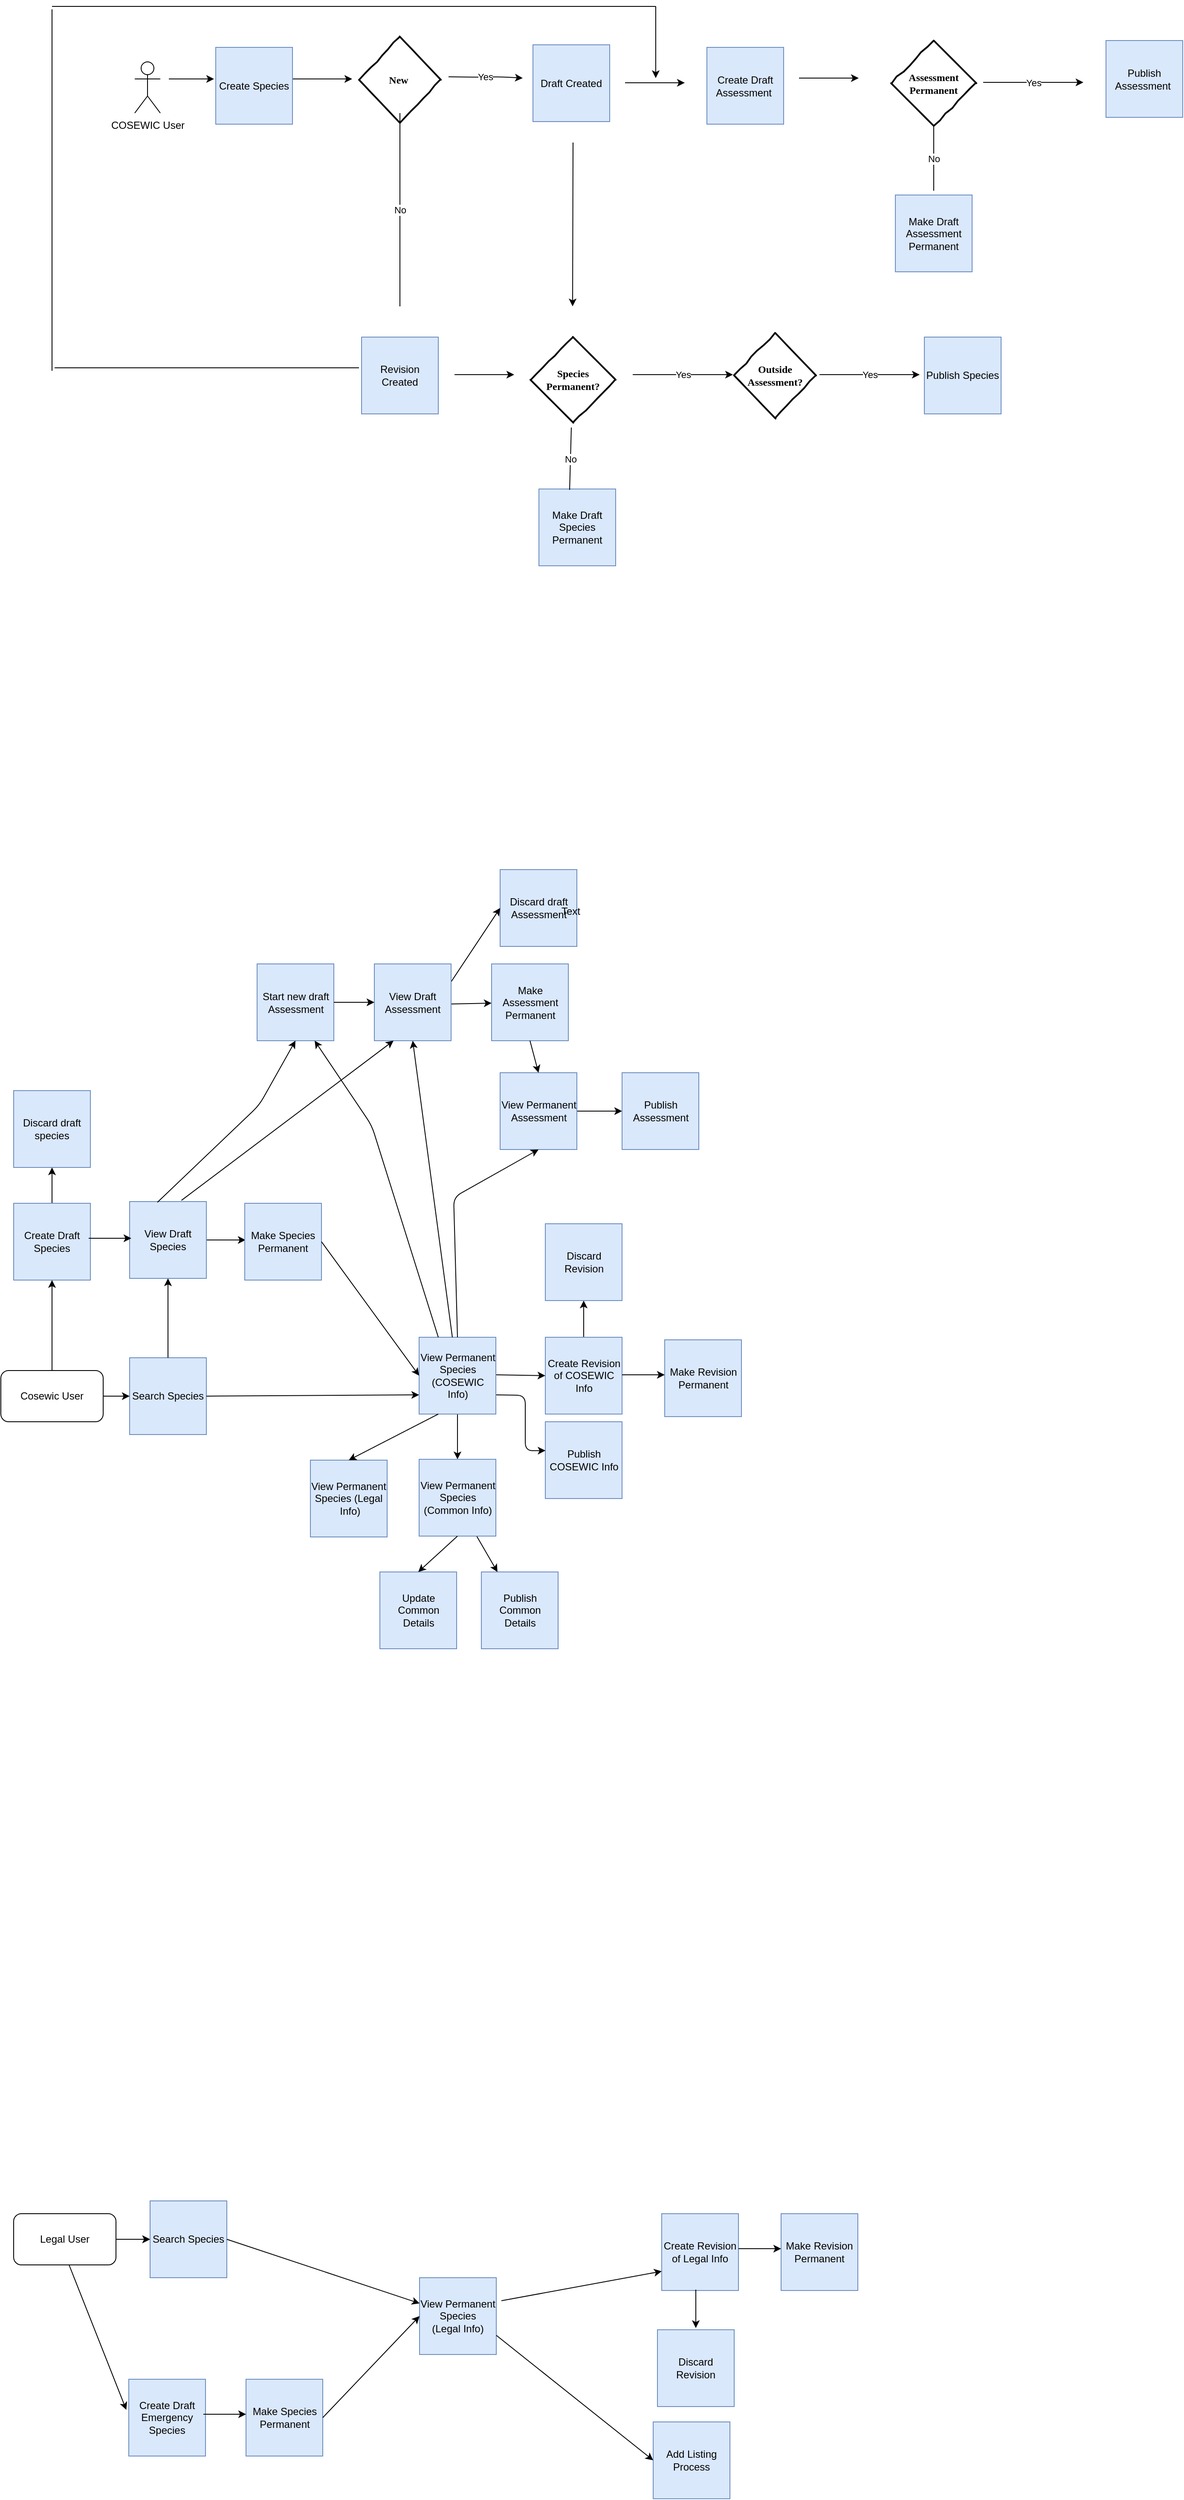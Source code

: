 <mxfile version="12.3.0" type="github" pages="1">
  <diagram name="Page-1" id="c7558073-3199-34d8-9f00-42111426c3f3">
    <mxGraphModel dx="2782" dy="1932" grid="1" gridSize="12" guides="1" tooltips="1" connect="1" arrows="1" fold="1" page="1" pageScale="1" pageWidth="1600" pageHeight="1200" background="none" math="0" shadow="0">
      <root>
        <mxCell id="0"/>
        <mxCell id="1" parent="0"/>
        <mxCell id="LoriKuV7NN4adESNOFiQ-48" value="Yes" style="edgeStyle=orthogonalEdgeStyle;rounded=0;orthogonalLoop=1;jettySize=auto;html=1;exitX=1;exitY=0.5;exitDx=0;exitDy=0;entryX=0;entryY=0.5;entryDx=0;entryDy=0;" parent="1" source="LoriKuV7NN4adESNOFiQ-2" edge="1">
          <mxGeometry relative="1" as="geometry"/>
        </mxCell>
        <mxCell id="LoriKuV7NN4adESNOFiQ-2" value="New&amp;nbsp;" style="rhombus;html=1;align=center;whiteSpace=wrap;comic=1;strokeWidth=2;fontFamily=Comic Sans MS;fontStyle=1;" parent="1" vertex="1">
          <mxGeometry x="-939" y="-844" width="96" height="101" as="geometry"/>
        </mxCell>
        <mxCell id="LoriKuV7NN4adESNOFiQ-3" value="Assessment&lt;br&gt;Permanent" style="rhombus;html=1;align=center;whiteSpace=wrap;comic=1;strokeWidth=2;fontFamily=Comic Sans MS;fontStyle=1;" parent="1" vertex="1">
          <mxGeometry x="-315" y="-839.5" width="100" height="100" as="geometry"/>
        </mxCell>
        <mxCell id="LoriKuV7NN4adESNOFiQ-4" value="Make Draft Species Permanent" style="whiteSpace=wrap;html=1;aspect=fixed;fillColor=#dae8fc;strokeColor=#6c8ebf;" parent="1" vertex="1">
          <mxGeometry x="-728" y="-314" width="90" height="90" as="geometry"/>
        </mxCell>
        <mxCell id="LoriKuV7NN4adESNOFiQ-18" value="COSEWIC User" style="shape=umlActor;verticalLabelPosition=bottom;labelBackgroundColor=#ffffff;verticalAlign=top;html=1;" parent="1" vertex="1">
          <mxGeometry x="-1202" y="-814.5" width="30" height="60" as="geometry"/>
        </mxCell>
        <mxCell id="LoriKuV7NN4adESNOFiQ-42" value="" style="endArrow=classic;html=1;" parent="1" edge="1">
          <mxGeometry width="50" height="50" relative="1" as="geometry">
            <mxPoint x="-1017" y="-794.5" as="sourcePoint"/>
            <mxPoint x="-947" y="-794.5" as="targetPoint"/>
            <Array as="points">
              <mxPoint x="-957" y="-794.5"/>
            </Array>
          </mxGeometry>
        </mxCell>
        <mxCell id="LoriKuV7NN4adESNOFiQ-49" value="Yes" style="edgeStyle=orthogonalEdgeStyle;rounded=0;orthogonalLoop=1;jettySize=auto;html=1;" parent="1" edge="1">
          <mxGeometry relative="1" as="geometry">
            <mxPoint x="-89.5" y="-790.5" as="targetPoint"/>
            <mxPoint x="-207" y="-790.5" as="sourcePoint"/>
          </mxGeometry>
        </mxCell>
        <mxCell id="IbaWkmfCWRzdu7K5UOEw-1" value="Create Species" style="whiteSpace=wrap;html=1;aspect=fixed;fillColor=#dae8fc;strokeColor=#6c8ebf;" vertex="1" parent="1">
          <mxGeometry x="-1107" y="-831.5" width="90" height="90" as="geometry"/>
        </mxCell>
        <mxCell id="IbaWkmfCWRzdu7K5UOEw-2" value="Publish Assessment&amp;nbsp;" style="whiteSpace=wrap;html=1;aspect=fixed;fillColor=#dae8fc;strokeColor=#6c8ebf;" vertex="1" parent="1">
          <mxGeometry x="-63" y="-839.5" width="90" height="90" as="geometry"/>
        </mxCell>
        <mxCell id="IbaWkmfCWRzdu7K5UOEw-3" value="" style="endArrow=classic;html=1;" edge="1" parent="1">
          <mxGeometry width="50" height="50" relative="1" as="geometry">
            <mxPoint x="-1162" y="-794.5" as="sourcePoint"/>
            <mxPoint x="-1109" y="-794.5" as="targetPoint"/>
            <Array as="points">
              <mxPoint x="-1119" y="-794.5"/>
            </Array>
          </mxGeometry>
        </mxCell>
        <mxCell id="IbaWkmfCWRzdu7K5UOEw-5" value="Draft Created" style="whiteSpace=wrap;html=1;aspect=fixed;fillColor=#dae8fc;strokeColor=#6c8ebf;" vertex="1" parent="1">
          <mxGeometry x="-735" y="-834.5" width="90" height="90" as="geometry"/>
        </mxCell>
        <mxCell id="IbaWkmfCWRzdu7K5UOEw-6" value="Revision Created" style="whiteSpace=wrap;html=1;aspect=fixed;fillColor=#dae8fc;strokeColor=#6c8ebf;" vertex="1" parent="1">
          <mxGeometry x="-936" y="-492" width="90" height="90" as="geometry"/>
        </mxCell>
        <mxCell id="IbaWkmfCWRzdu7K5UOEw-11" value="Yes" style="endArrow=classic;html=1;" edge="1" parent="1">
          <mxGeometry width="50" height="50" relative="1" as="geometry">
            <mxPoint x="-834" y="-797" as="sourcePoint"/>
            <mxPoint x="-747" y="-795.5" as="targetPoint"/>
            <Array as="points">
              <mxPoint x="-795" y="-796.5"/>
              <mxPoint x="-774" y="-797"/>
            </Array>
          </mxGeometry>
        </mxCell>
        <mxCell id="IbaWkmfCWRzdu7K5UOEw-12" value="Create Draft Assessment&amp;nbsp;" style="whiteSpace=wrap;html=1;aspect=fixed;fillColor=#dae8fc;strokeColor=#6c8ebf;" vertex="1" parent="1">
          <mxGeometry x="-531" y="-831.5" width="90" height="90" as="geometry"/>
        </mxCell>
        <mxCell id="IbaWkmfCWRzdu7K5UOEw-13" value="" style="endArrow=classic;html=1;" edge="1" parent="1">
          <mxGeometry width="50" height="50" relative="1" as="geometry">
            <mxPoint x="-627" y="-790" as="sourcePoint"/>
            <mxPoint x="-557" y="-790" as="targetPoint"/>
            <Array as="points">
              <mxPoint x="-567" y="-790"/>
            </Array>
          </mxGeometry>
        </mxCell>
        <mxCell id="IbaWkmfCWRzdu7K5UOEw-14" value="Species Permanent?" style="rhombus;html=1;align=center;whiteSpace=wrap;comic=1;strokeWidth=2;fontFamily=Comic Sans MS;fontStyle=1;" vertex="1" parent="1">
          <mxGeometry x="-738" y="-492" width="100" height="100" as="geometry"/>
        </mxCell>
        <mxCell id="IbaWkmfCWRzdu7K5UOEw-15" value="Publish Species" style="whiteSpace=wrap;html=1;aspect=fixed;fillColor=#dae8fc;strokeColor=#6c8ebf;" vertex="1" parent="1">
          <mxGeometry x="-276" y="-492" width="90" height="90" as="geometry"/>
        </mxCell>
        <mxCell id="IbaWkmfCWRzdu7K5UOEw-16" value="" style="endArrow=classic;html=1;" edge="1" parent="1">
          <mxGeometry width="50" height="50" relative="1" as="geometry">
            <mxPoint x="-423" y="-795.5" as="sourcePoint"/>
            <mxPoint x="-353" y="-795.5" as="targetPoint"/>
            <Array as="points">
              <mxPoint x="-363" y="-795.5"/>
            </Array>
          </mxGeometry>
        </mxCell>
        <mxCell id="IbaWkmfCWRzdu7K5UOEw-17" value="" style="endArrow=classic;html=1;" edge="1" parent="1">
          <mxGeometry width="50" height="50" relative="1" as="geometry">
            <mxPoint x="-827" y="-448" as="sourcePoint"/>
            <mxPoint x="-757" y="-448" as="targetPoint"/>
            <Array as="points">
              <mxPoint x="-767" y="-448"/>
            </Array>
          </mxGeometry>
        </mxCell>
        <mxCell id="IbaWkmfCWRzdu7K5UOEw-18" value="Yes" style="edgeStyle=orthogonalEdgeStyle;rounded=0;orthogonalLoop=1;jettySize=auto;html=1;" edge="1" parent="1">
          <mxGeometry relative="1" as="geometry">
            <mxPoint x="-500.5" y="-448" as="targetPoint"/>
            <mxPoint x="-618" y="-448" as="sourcePoint"/>
          </mxGeometry>
        </mxCell>
        <mxCell id="IbaWkmfCWRzdu7K5UOEw-21" value="No" style="endArrow=none;html=1;exitX=0.4;exitY=0.011;exitDx=0;exitDy=0;exitPerimeter=0;" edge="1" parent="1" source="LoriKuV7NN4adESNOFiQ-4">
          <mxGeometry width="50" height="50" relative="1" as="geometry">
            <mxPoint x="-718" y="-326" as="sourcePoint"/>
            <mxPoint x="-690" y="-386" as="targetPoint"/>
          </mxGeometry>
        </mxCell>
        <mxCell id="IbaWkmfCWRzdu7K5UOEw-22" value="Make Draft Assessment&lt;br&gt;Permanent" style="whiteSpace=wrap;html=1;aspect=fixed;fillColor=#dae8fc;strokeColor=#6c8ebf;" vertex="1" parent="1">
          <mxGeometry x="-310" y="-658.5" width="90" height="90" as="geometry"/>
        </mxCell>
        <mxCell id="IbaWkmfCWRzdu7K5UOEw-24" value="No" style="endArrow=none;html=1;" edge="1" parent="1">
          <mxGeometry width="50" height="50" relative="1" as="geometry">
            <mxPoint x="-265" y="-663.5" as="sourcePoint"/>
            <mxPoint x="-265" y="-739.5" as="targetPoint"/>
          </mxGeometry>
        </mxCell>
        <mxCell id="IbaWkmfCWRzdu7K5UOEw-25" value="No" style="endArrow=none;html=1;" edge="1" parent="1">
          <mxGeometry width="50" height="50" relative="1" as="geometry">
            <mxPoint x="-891" y="-528" as="sourcePoint"/>
            <mxPoint x="-891" y="-754.5" as="targetPoint"/>
          </mxGeometry>
        </mxCell>
        <mxCell id="IbaWkmfCWRzdu7K5UOEw-29" value="" style="endArrow=classic;html=1;" edge="1" parent="1">
          <mxGeometry width="50" height="50" relative="1" as="geometry">
            <mxPoint x="-688" y="-720" as="sourcePoint"/>
            <mxPoint x="-688.5" y="-528" as="targetPoint"/>
            <Array as="points">
              <mxPoint x="-688.5" y="-528"/>
            </Array>
          </mxGeometry>
        </mxCell>
        <mxCell id="IbaWkmfCWRzdu7K5UOEw-32" value="" style="endArrow=none;html=1;" edge="1" parent="1">
          <mxGeometry width="50" height="50" relative="1" as="geometry">
            <mxPoint x="-1296" y="-456" as="sourcePoint"/>
            <mxPoint x="-939" y="-456" as="targetPoint"/>
          </mxGeometry>
        </mxCell>
        <mxCell id="IbaWkmfCWRzdu7K5UOEw-37" value="" style="endArrow=none;html=1;" edge="1" parent="1">
          <mxGeometry width="50" height="50" relative="1" as="geometry">
            <mxPoint x="-1299" y="-452.5" as="sourcePoint"/>
            <mxPoint x="-1299" y="-876" as="targetPoint"/>
          </mxGeometry>
        </mxCell>
        <mxCell id="IbaWkmfCWRzdu7K5UOEw-38" value="" style="endArrow=none;html=1;" edge="1" parent="1">
          <mxGeometry width="50" height="50" relative="1" as="geometry">
            <mxPoint x="-1299" y="-879.5" as="sourcePoint"/>
            <mxPoint x="-591" y="-879.5" as="targetPoint"/>
          </mxGeometry>
        </mxCell>
        <mxCell id="IbaWkmfCWRzdu7K5UOEw-43" value="" style="endArrow=classic;html=1;" edge="1" parent="1">
          <mxGeometry width="50" height="50" relative="1" as="geometry">
            <mxPoint x="-591" y="-879.5" as="sourcePoint"/>
            <mxPoint x="-591" y="-795.5" as="targetPoint"/>
          </mxGeometry>
        </mxCell>
        <mxCell id="yf6uHIMGcB-Ny2Ff71X7-1" value="" style="edgeStyle=orthogonalEdgeStyle;rounded=0;orthogonalLoop=1;jettySize=auto;html=1;" edge="1" parent="1" source="yf6uHIMGcB-Ny2Ff71X7-2" target="yf6uHIMGcB-Ny2Ff71X7-7">
          <mxGeometry relative="1" as="geometry"/>
        </mxCell>
        <mxCell id="yf6uHIMGcB-Ny2Ff71X7-2" value="Create Draft Species" style="whiteSpace=wrap;html=1;aspect=fixed;fillColor=#dae8fc;strokeColor=#6c8ebf;" vertex="1" parent="1">
          <mxGeometry x="-1344" y="523" width="90" height="90" as="geometry"/>
        </mxCell>
        <mxCell id="IbaWkmfCWRzdu7K5UOEw-44" value="Outside Assessment?" style="rhombus;html=1;align=center;whiteSpace=wrap;comic=1;strokeWidth=2;fontFamily=Comic Sans MS;fontStyle=1;" vertex="1" parent="1">
          <mxGeometry x="-499" y="-497" width="96" height="100" as="geometry"/>
        </mxCell>
        <mxCell id="yf6uHIMGcB-Ny2Ff71X7-3" value="Start new draft Assessment" style="whiteSpace=wrap;html=1;aspect=fixed;fillColor=#dae8fc;strokeColor=#6c8ebf;" vertex="1" parent="1">
          <mxGeometry x="-1058.5" y="242.5" width="90" height="90" as="geometry"/>
        </mxCell>
        <mxCell id="yf6uHIMGcB-Ny2Ff71X7-4" value="" style="endArrow=classic;html=1;exitX=1;exitY=0.5;exitDx=0;exitDy=0;" edge="1" parent="1">
          <mxGeometry width="50" height="50" relative="1" as="geometry">
            <mxPoint x="-1122" y="566" as="sourcePoint"/>
            <mxPoint x="-1072" y="566" as="targetPoint"/>
          </mxGeometry>
        </mxCell>
        <mxCell id="yf6uHIMGcB-Ny2Ff71X7-5" value="Make Assessment Permanent" style="whiteSpace=wrap;html=1;aspect=fixed;fillColor=#dae8fc;strokeColor=#6c8ebf;" vertex="1" parent="1">
          <mxGeometry x="-783.5" y="242.5" width="90" height="90" as="geometry"/>
        </mxCell>
        <mxCell id="yf6uHIMGcB-Ny2Ff71X7-6" value="Make Species Permanent" style="whiteSpace=wrap;html=1;aspect=fixed;fillColor=#dae8fc;strokeColor=#6c8ebf;" vertex="1" parent="1">
          <mxGeometry x="-1073" y="523" width="90" height="90" as="geometry"/>
        </mxCell>
        <mxCell id="yf6uHIMGcB-Ny2Ff71X7-7" value="Discard draft species" style="whiteSpace=wrap;html=1;aspect=fixed;fillColor=#dae8fc;strokeColor=#6c8ebf;" vertex="1" parent="1">
          <mxGeometry x="-1344" y="391" width="90" height="90" as="geometry"/>
        </mxCell>
        <mxCell id="yf6uHIMGcB-Ny2Ff71X7-8" value="Discard draft Assessment" style="whiteSpace=wrap;html=1;aspect=fixed;fillColor=#dae8fc;strokeColor=#6c8ebf;" vertex="1" parent="1">
          <mxGeometry x="-773.5" y="132" width="90" height="90" as="geometry"/>
        </mxCell>
        <mxCell id="yf6uHIMGcB-Ny2Ff71X7-9" value="" style="endArrow=classic;html=1;exitX=0.978;exitY=0.522;exitDx=0;exitDy=0;exitPerimeter=0;" edge="1" parent="1" source="yf6uHIMGcB-Ny2Ff71X7-33" target="yf6uHIMGcB-Ny2Ff71X7-5">
          <mxGeometry width="50" height="50" relative="1" as="geometry">
            <mxPoint x="-821" y="289.5" as="sourcePoint"/>
            <mxPoint x="-918" y="284.5" as="targetPoint"/>
          </mxGeometry>
        </mxCell>
        <mxCell id="yf6uHIMGcB-Ny2Ff71X7-10" value="" style="edgeStyle=orthogonalEdgeStyle;rounded=0;orthogonalLoop=1;jettySize=auto;html=1;" edge="1" parent="1" source="yf6uHIMGcB-Ny2Ff71X7-11" target="yf6uHIMGcB-Ny2Ff71X7-13">
          <mxGeometry relative="1" as="geometry"/>
        </mxCell>
        <mxCell id="yf6uHIMGcB-Ny2Ff71X7-11" value="Create Revision of COSEWIC Info" style="whiteSpace=wrap;html=1;aspect=fixed;fillColor=#dae8fc;strokeColor=#6c8ebf;" vertex="1" parent="1">
          <mxGeometry x="-720.5" y="680" width="90" height="90" as="geometry"/>
        </mxCell>
        <mxCell id="yf6uHIMGcB-Ny2Ff71X7-12" value="" style="endArrow=classic;html=1;exitX=1;exitY=0.5;exitDx=0;exitDy=0;entryX=0;entryY=0.5;entryDx=0;entryDy=0;" edge="1" parent="1" target="yf6uHIMGcB-Ny2Ff71X7-11">
          <mxGeometry width="50" height="50" relative="1" as="geometry">
            <mxPoint x="-778.5" y="724" as="sourcePoint"/>
            <mxPoint x="-728.5" y="724" as="targetPoint"/>
          </mxGeometry>
        </mxCell>
        <mxCell id="yf6uHIMGcB-Ny2Ff71X7-13" value="Discard Revision" style="whiteSpace=wrap;html=1;aspect=fixed;fillColor=#dae8fc;strokeColor=#6c8ebf;" vertex="1" parent="1">
          <mxGeometry x="-720.5" y="547" width="90" height="90" as="geometry"/>
        </mxCell>
        <mxCell id="yf6uHIMGcB-Ny2Ff71X7-14" value="Make Revision Permanent" style="whiteSpace=wrap;html=1;aspect=fixed;fillColor=#dae8fc;strokeColor=#6c8ebf;" vertex="1" parent="1">
          <mxGeometry x="-580.5" y="683" width="90" height="90" as="geometry"/>
        </mxCell>
        <mxCell id="yf6uHIMGcB-Ny2Ff71X7-15" value="" style="endArrow=classic;html=1;exitX=1;exitY=0.5;exitDx=0;exitDy=0;" edge="1" parent="1">
          <mxGeometry width="50" height="50" relative="1" as="geometry">
            <mxPoint x="-630.5" y="724" as="sourcePoint"/>
            <mxPoint x="-580.5" y="724" as="targetPoint"/>
          </mxGeometry>
        </mxCell>
        <mxCell id="yf6uHIMGcB-Ny2Ff71X7-16" value="Publish COSEWIC Info" style="whiteSpace=wrap;html=1;aspect=fixed;fillColor=#dae8fc;strokeColor=#6c8ebf;" vertex="1" parent="1">
          <mxGeometry x="-720.5" y="779" width="90" height="90" as="geometry"/>
        </mxCell>
        <mxCell id="yf6uHIMGcB-Ny2Ff71X7-17" value="" style="endArrow=classic;html=1;entryX=0.002;entryY=0.375;entryDx=0;entryDy=0;exitX=1;exitY=0.75;exitDx=0;exitDy=0;entryPerimeter=0;" edge="1" parent="1" source="yf6uHIMGcB-Ny2Ff71X7-22" target="yf6uHIMGcB-Ny2Ff71X7-16">
          <mxGeometry width="50" height="50" relative="1" as="geometry">
            <mxPoint x="-838" y="770" as="sourcePoint"/>
            <mxPoint x="-753.5" y="956" as="targetPoint"/>
            <Array as="points">
              <mxPoint x="-744" y="748"/>
              <mxPoint x="-744" y="813"/>
            </Array>
          </mxGeometry>
        </mxCell>
        <mxCell id="yf6uHIMGcB-Ny2Ff71X7-18" value="Update Common Details" style="whiteSpace=wrap;html=1;aspect=fixed;fillColor=#dae8fc;strokeColor=#6c8ebf;" vertex="1" parent="1">
          <mxGeometry x="-914.5" y="955" width="90" height="90" as="geometry"/>
        </mxCell>
        <mxCell id="yf6uHIMGcB-Ny2Ff71X7-19" value="Publish Common Details" style="whiteSpace=wrap;html=1;aspect=fixed;fillColor=#dae8fc;strokeColor=#6c8ebf;" vertex="1" parent="1">
          <mxGeometry x="-795.5" y="955" width="90" height="90" as="geometry"/>
        </mxCell>
        <mxCell id="yf6uHIMGcB-Ny2Ff71X7-20" value="" style="endArrow=classic;html=1;exitX=0.75;exitY=1;exitDx=0;exitDy=0;" edge="1" parent="1" source="yf6uHIMGcB-Ny2Ff71X7-44" target="yf6uHIMGcB-Ny2Ff71X7-19">
          <mxGeometry width="50" height="50" relative="1" as="geometry">
            <mxPoint x="-814" y="770" as="sourcePoint"/>
            <mxPoint x="-883.5" y="966" as="targetPoint"/>
          </mxGeometry>
        </mxCell>
        <mxCell id="yf6uHIMGcB-Ny2Ff71X7-21" value="" style="edgeStyle=orthogonalEdgeStyle;rounded=0;orthogonalLoop=1;jettySize=auto;html=1;" edge="1" parent="1" source="yf6uHIMGcB-Ny2Ff71X7-22" target="yf6uHIMGcB-Ny2Ff71X7-44">
          <mxGeometry relative="1" as="geometry"/>
        </mxCell>
        <mxCell id="yf6uHIMGcB-Ny2Ff71X7-22" value="View Permanent Species (COSEWIC Info)" style="whiteSpace=wrap;html=1;aspect=fixed;fillColor=#dae8fc;strokeColor=#6c8ebf;" vertex="1" parent="1">
          <mxGeometry x="-868.5" y="680" width="90" height="90" as="geometry"/>
        </mxCell>
        <mxCell id="yf6uHIMGcB-Ny2Ff71X7-23" value="Search Species" style="whiteSpace=wrap;html=1;aspect=fixed;fillColor=#dae8fc;strokeColor=#6c8ebf;" vertex="1" parent="1">
          <mxGeometry x="-1208" y="704" width="90" height="90" as="geometry"/>
        </mxCell>
        <mxCell id="yf6uHIMGcB-Ny2Ff71X7-24" value="" style="endArrow=classic;html=1;exitX=1;exitY=0.5;exitDx=0;exitDy=0;entryX=0;entryY=0.75;entryDx=0;entryDy=0;" edge="1" parent="1" source="yf6uHIMGcB-Ny2Ff71X7-23" target="yf6uHIMGcB-Ny2Ff71X7-22">
          <mxGeometry width="50" height="50" relative="1" as="geometry">
            <mxPoint x="-1007" y="856" as="sourcePoint"/>
            <mxPoint x="-892.0" y="849.5" as="targetPoint"/>
          </mxGeometry>
        </mxCell>
        <mxCell id="yf6uHIMGcB-Ny2Ff71X7-25" value="" style="edgeStyle=orthogonalEdgeStyle;rounded=0;orthogonalLoop=1;jettySize=auto;html=1;" edge="1" parent="1" source="yf6uHIMGcB-Ny2Ff71X7-26" target="yf6uHIMGcB-Ny2Ff71X7-23">
          <mxGeometry relative="1" as="geometry"/>
        </mxCell>
        <mxCell id="yf6uHIMGcB-Ny2Ff71X7-26" value="Cosewic User" style="rounded=1;whiteSpace=wrap;html=1;" vertex="1" parent="1">
          <mxGeometry x="-1359" y="719" width="120" height="60" as="geometry"/>
        </mxCell>
        <mxCell id="yf6uHIMGcB-Ny2Ff71X7-27" value="" style="endArrow=classic;html=1;exitX=1;exitY=0.5;exitDx=0;exitDy=0;entryX=0;entryY=0.5;entryDx=0;entryDy=0;" edge="1" parent="1" source="yf6uHIMGcB-Ny2Ff71X7-6" target="yf6uHIMGcB-Ny2Ff71X7-22">
          <mxGeometry width="50" height="50" relative="1" as="geometry">
            <mxPoint x="-867" y="1256" as="sourcePoint"/>
            <mxPoint x="-817" y="1206" as="targetPoint"/>
          </mxGeometry>
        </mxCell>
        <mxCell id="yf6uHIMGcB-Ny2Ff71X7-28" value="" style="endArrow=classic;html=1;entryX=0;entryY=0.5;entryDx=0;entryDy=0;exitX=0.978;exitY=0.267;exitDx=0;exitDy=0;exitPerimeter=0;" edge="1" parent="1" source="yf6uHIMGcB-Ny2Ff71X7-33" target="yf6uHIMGcB-Ny2Ff71X7-8">
          <mxGeometry width="50" height="50" relative="1" as="geometry">
            <mxPoint x="-821" y="266.5" as="sourcePoint"/>
            <mxPoint x="-676" y="243.5" as="targetPoint"/>
          </mxGeometry>
        </mxCell>
        <mxCell id="yf6uHIMGcB-Ny2Ff71X7-29" value="View Draft Species" style="whiteSpace=wrap;html=1;aspect=fixed;fillColor=#dae8fc;strokeColor=#6c8ebf;" vertex="1" parent="1">
          <mxGeometry x="-1208" y="521" width="90" height="90" as="geometry"/>
        </mxCell>
        <mxCell id="yf6uHIMGcB-Ny2Ff71X7-30" value="" style="endArrow=classic;html=1;exitX=0.5;exitY=0;exitDx=0;exitDy=0;entryX=0.5;entryY=1;entryDx=0;entryDy=0;" edge="1" parent="1" source="yf6uHIMGcB-Ny2Ff71X7-23" target="yf6uHIMGcB-Ny2Ff71X7-29">
          <mxGeometry width="50" height="50" relative="1" as="geometry">
            <mxPoint x="-1108.5" y="952" as="sourcePoint"/>
            <mxPoint x="-1273.5" y="752" as="targetPoint"/>
          </mxGeometry>
        </mxCell>
        <mxCell id="yf6uHIMGcB-Ny2Ff71X7-31" value="" style="endArrow=classic;html=1;exitX=1;exitY=0.5;exitDx=0;exitDy=0;" edge="1" parent="1">
          <mxGeometry width="50" height="50" relative="1" as="geometry">
            <mxPoint x="-1256" y="564" as="sourcePoint"/>
            <mxPoint x="-1206" y="564" as="targetPoint"/>
          </mxGeometry>
        </mxCell>
        <mxCell id="yf6uHIMGcB-Ny2Ff71X7-32" value="" style="endArrow=classic;html=1;exitX=0.362;exitY=0.01;exitDx=0;exitDy=0;entryX=0.5;entryY=1;entryDx=0;entryDy=0;exitPerimeter=0;" edge="1" parent="1" source="yf6uHIMGcB-Ny2Ff71X7-29" target="yf6uHIMGcB-Ny2Ff71X7-3">
          <mxGeometry width="50" height="50" relative="1" as="geometry">
            <mxPoint x="-926" y="368" as="sourcePoint"/>
            <mxPoint x="-876.0" y="368" as="targetPoint"/>
            <Array as="points">
              <mxPoint x="-1056" y="408"/>
            </Array>
          </mxGeometry>
        </mxCell>
        <mxCell id="yf6uHIMGcB-Ny2Ff71X7-33" value="View Draft Assessment" style="whiteSpace=wrap;html=1;aspect=fixed;fillColor=#dae8fc;strokeColor=#6c8ebf;" vertex="1" parent="1">
          <mxGeometry x="-921" y="242.5" width="90" height="90" as="geometry"/>
        </mxCell>
        <mxCell id="yf6uHIMGcB-Ny2Ff71X7-34" value="" style="endArrow=classic;html=1;entryX=0.25;entryY=1;entryDx=0;entryDy=0;exitX=0.676;exitY=-0.016;exitDx=0;exitDy=0;exitPerimeter=0;" edge="1" parent="1" source="yf6uHIMGcB-Ny2Ff71X7-29" target="yf6uHIMGcB-Ny2Ff71X7-33">
          <mxGeometry width="50" height="50" relative="1" as="geometry">
            <mxPoint x="-1165" y="523" as="sourcePoint"/>
            <mxPoint x="-1215" y="459.5" as="targetPoint"/>
          </mxGeometry>
        </mxCell>
        <mxCell id="yf6uHIMGcB-Ny2Ff71X7-35" value="" style="endArrow=classic;html=1;entryX=0;entryY=0.5;entryDx=0;entryDy=0;exitX=1;exitY=0.5;exitDx=0;exitDy=0;" edge="1" parent="1" source="yf6uHIMGcB-Ny2Ff71X7-3" target="yf6uHIMGcB-Ny2Ff71X7-33">
          <mxGeometry width="50" height="50" relative="1" as="geometry">
            <mxPoint x="-977" y="287.5" as="sourcePoint"/>
            <mxPoint x="-886.5" y="344.5" as="targetPoint"/>
          </mxGeometry>
        </mxCell>
        <mxCell id="yf6uHIMGcB-Ny2Ff71X7-36" value="" style="edgeStyle=orthogonalEdgeStyle;rounded=0;orthogonalLoop=1;jettySize=auto;html=1;" edge="1" parent="1" source="yf6uHIMGcB-Ny2Ff71X7-37" target="yf6uHIMGcB-Ny2Ff71X7-42">
          <mxGeometry relative="1" as="geometry"/>
        </mxCell>
        <mxCell id="yf6uHIMGcB-Ny2Ff71X7-37" value="View Permanent Assessment" style="whiteSpace=wrap;html=1;aspect=fixed;fillColor=#dae8fc;strokeColor=#6c8ebf;" vertex="1" parent="1">
          <mxGeometry x="-773.5" y="370" width="90" height="90" as="geometry"/>
        </mxCell>
        <mxCell id="yf6uHIMGcB-Ny2Ff71X7-38" value="" style="endArrow=classic;html=1;exitX=0.5;exitY=1;exitDx=0;exitDy=0;entryX=0.5;entryY=0;entryDx=0;entryDy=0;" edge="1" parent="1" source="yf6uHIMGcB-Ny2Ff71X7-5" target="yf6uHIMGcB-Ny2Ff71X7-37">
          <mxGeometry width="50" height="50" relative="1" as="geometry">
            <mxPoint x="-820.98" y="301.48" as="sourcePoint"/>
            <mxPoint x="-689" y="370" as="targetPoint"/>
          </mxGeometry>
        </mxCell>
        <mxCell id="yf6uHIMGcB-Ny2Ff71X7-39" value="" style="endArrow=classic;html=1;entryX=0.5;entryY=1;entryDx=0;entryDy=0;" edge="1" parent="1" source="yf6uHIMGcB-Ny2Ff71X7-22" target="yf6uHIMGcB-Ny2Ff71X7-33">
          <mxGeometry width="50" height="50" relative="1" as="geometry">
            <mxPoint x="-1135.16" y="531.56" as="sourcePoint"/>
            <mxPoint x="-1021" y="355" as="targetPoint"/>
          </mxGeometry>
        </mxCell>
        <mxCell id="yf6uHIMGcB-Ny2Ff71X7-40" value="" style="endArrow=classic;html=1;entryX=0.5;entryY=1;entryDx=0;entryDy=0;exitX=0.5;exitY=0;exitDx=0;exitDy=0;" edge="1" parent="1" source="yf6uHIMGcB-Ny2Ff71X7-22" target="yf6uHIMGcB-Ny2Ff71X7-37">
          <mxGeometry width="50" height="50" relative="1" as="geometry">
            <mxPoint x="-804" y="677" as="sourcePoint"/>
            <mxPoint x="-1009" y="367" as="targetPoint"/>
            <Array as="points">
              <mxPoint x="-828" y="516"/>
            </Array>
          </mxGeometry>
        </mxCell>
        <mxCell id="yf6uHIMGcB-Ny2Ff71X7-42" value="Publish Assessment" style="whiteSpace=wrap;html=1;aspect=fixed;fillColor=#dae8fc;strokeColor=#6c8ebf;" vertex="1" parent="1">
          <mxGeometry x="-630.5" y="370" width="90" height="90" as="geometry"/>
        </mxCell>
        <mxCell id="yf6uHIMGcB-Ny2Ff71X7-43" value="" style="endArrow=classic;html=1;exitX=0.5;exitY=0;exitDx=0;exitDy=0;entryX=0.5;entryY=1;entryDx=0;entryDy=0;" edge="1" parent="1" source="yf6uHIMGcB-Ny2Ff71X7-26" target="yf6uHIMGcB-Ny2Ff71X7-2">
          <mxGeometry width="50" height="50" relative="1" as="geometry">
            <mxPoint x="-1287" y="816.5" as="sourcePoint"/>
            <mxPoint x="-1311" y="627.5" as="targetPoint"/>
          </mxGeometry>
        </mxCell>
        <mxCell id="yf6uHIMGcB-Ny2Ff71X7-44" value="View Permanent Species (Common Info)" style="whiteSpace=wrap;html=1;aspect=fixed;fillColor=#dae8fc;strokeColor=#6c8ebf;" vertex="1" parent="1">
          <mxGeometry x="-868.5" y="823" width="90" height="90" as="geometry"/>
        </mxCell>
        <mxCell id="yf6uHIMGcB-Ny2Ff71X7-45" value="" style="endArrow=classic;html=1;exitX=0.5;exitY=1;exitDx=0;exitDy=0;entryX=0.5;entryY=0;entryDx=0;entryDy=0;" edge="1" parent="1" source="yf6uHIMGcB-Ny2Ff71X7-44" target="yf6uHIMGcB-Ny2Ff71X7-18">
          <mxGeometry width="50" height="50" relative="1" as="geometry">
            <mxPoint x="-789" y="925" as="sourcePoint"/>
            <mxPoint x="-764.621" y="967" as="targetPoint"/>
          </mxGeometry>
        </mxCell>
        <mxCell id="xKdN-y-vA42RJ3574mxe-1" value="" style="endArrow=classic;html=1;" edge="1" parent="1">
          <mxGeometry width="50" height="50" relative="1" as="geometry">
            <mxPoint x="-1224" y="1737" as="sourcePoint"/>
            <mxPoint x="-1184" y="1737" as="targetPoint"/>
          </mxGeometry>
        </mxCell>
        <mxCell id="xKdN-y-vA42RJ3574mxe-2" value="" style="edgeStyle=orthogonalEdgeStyle;rounded=0;orthogonalLoop=1;jettySize=auto;html=1;" edge="1" parent="1" source="xKdN-y-vA42RJ3574mxe-3" target="xKdN-y-vA42RJ3574mxe-4">
          <mxGeometry relative="1" as="geometry"/>
        </mxCell>
        <mxCell id="xKdN-y-vA42RJ3574mxe-3" value="Legal User" style="rounded=1;whiteSpace=wrap;html=1;" vertex="1" parent="1">
          <mxGeometry x="-1344" y="1707" width="120" height="60" as="geometry"/>
        </mxCell>
        <mxCell id="xKdN-y-vA42RJ3574mxe-4" value="Search Species" style="whiteSpace=wrap;html=1;aspect=fixed;fillColor=#dae8fc;strokeColor=#6c8ebf;" vertex="1" parent="1">
          <mxGeometry x="-1184" y="1692" width="90" height="90" as="geometry"/>
        </mxCell>
        <mxCell id="xKdN-y-vA42RJ3574mxe-5" value="View Permanent Species &lt;br&gt;(Legal Info)" style="whiteSpace=wrap;html=1;aspect=fixed;fillColor=#dae8fc;strokeColor=#6c8ebf;" vertex="1" parent="1">
          <mxGeometry x="-868" y="1782" width="90" height="90" as="geometry"/>
        </mxCell>
        <mxCell id="xKdN-y-vA42RJ3574mxe-6" value="Create Revision of Legal Info" style="whiteSpace=wrap;html=1;aspect=fixed;fillColor=#dae8fc;strokeColor=#6c8ebf;" vertex="1" parent="1">
          <mxGeometry x="-584" y="1707" width="90" height="90" as="geometry"/>
        </mxCell>
        <mxCell id="xKdN-y-vA42RJ3574mxe-7" value="Make Revision Permanent" style="whiteSpace=wrap;html=1;aspect=fixed;fillColor=#dae8fc;strokeColor=#6c8ebf;" vertex="1" parent="1">
          <mxGeometry x="-444" y="1707" width="90" height="90" as="geometry"/>
        </mxCell>
        <mxCell id="xKdN-y-vA42RJ3574mxe-8" value="" style="endArrow=classic;html=1;exitX=1;exitY=0.5;exitDx=0;exitDy=0;" edge="1" parent="1">
          <mxGeometry width="50" height="50" relative="1" as="geometry">
            <mxPoint x="-494" y="1748" as="sourcePoint"/>
            <mxPoint x="-444" y="1748" as="targetPoint"/>
          </mxGeometry>
        </mxCell>
        <mxCell id="xKdN-y-vA42RJ3574mxe-9" value="Discard Revision" style="whiteSpace=wrap;html=1;aspect=fixed;fillColor=#dae8fc;strokeColor=#6c8ebf;" vertex="1" parent="1">
          <mxGeometry x="-589" y="1843" width="90" height="90" as="geometry"/>
        </mxCell>
        <mxCell id="xKdN-y-vA42RJ3574mxe-10" value="" style="endArrow=classic;html=1;" edge="1" parent="1">
          <mxGeometry width="50" height="50" relative="1" as="geometry">
            <mxPoint x="-544" y="1796" as="sourcePoint"/>
            <mxPoint x="-544" y="1841" as="targetPoint"/>
          </mxGeometry>
        </mxCell>
        <mxCell id="xKdN-y-vA42RJ3574mxe-11" value="Create Draft Emergency Species" style="whiteSpace=wrap;html=1;aspect=fixed;fillColor=#dae8fc;strokeColor=#6c8ebf;" vertex="1" parent="1">
          <mxGeometry x="-1209" y="1901" width="90" height="90" as="geometry"/>
        </mxCell>
        <mxCell id="xKdN-y-vA42RJ3574mxe-12" value="Make Species Permanent" style="whiteSpace=wrap;html=1;aspect=fixed;fillColor=#dae8fc;strokeColor=#6c8ebf;" vertex="1" parent="1">
          <mxGeometry x="-1071.5" y="1901" width="90" height="90" as="geometry"/>
        </mxCell>
        <mxCell id="xKdN-y-vA42RJ3574mxe-13" value="" style="endArrow=classic;html=1;exitX=1;exitY=0.5;exitDx=0;exitDy=0;" edge="1" parent="1">
          <mxGeometry width="50" height="50" relative="1" as="geometry">
            <mxPoint x="-1121.5" y="1942" as="sourcePoint"/>
            <mxPoint x="-1071.5" y="1942" as="targetPoint"/>
          </mxGeometry>
        </mxCell>
        <mxCell id="xKdN-y-vA42RJ3574mxe-14" value="" style="endArrow=classic;html=1;entryX=0;entryY=0.75;entryDx=0;entryDy=0;" edge="1" parent="1" target="xKdN-y-vA42RJ3574mxe-6">
          <mxGeometry width="50" height="50" relative="1" as="geometry">
            <mxPoint x="-772" y="1809" as="sourcePoint"/>
            <mxPoint x="-1284" y="1961" as="targetPoint"/>
          </mxGeometry>
        </mxCell>
        <mxCell id="xKdN-y-vA42RJ3574mxe-15" value="Add Listing Process" style="whiteSpace=wrap;html=1;aspect=fixed;fillColor=#dae8fc;strokeColor=#6c8ebf;" vertex="1" parent="1">
          <mxGeometry x="-594" y="1951" width="90" height="90" as="geometry"/>
        </mxCell>
        <mxCell id="xKdN-y-vA42RJ3574mxe-16" value="" style="endArrow=classic;html=1;entryX=0;entryY=0.5;entryDx=0;entryDy=0;exitX=1;exitY=0.75;exitDx=0;exitDy=0;" edge="1" parent="1" source="xKdN-y-vA42RJ3574mxe-5" target="xKdN-y-vA42RJ3574mxe-15">
          <mxGeometry width="50" height="50" relative="1" as="geometry">
            <mxPoint x="-714" y="1961" as="sourcePoint"/>
            <mxPoint x="-574" y="1784.5" as="targetPoint"/>
          </mxGeometry>
        </mxCell>
        <mxCell id="xKdN-y-vA42RJ3574mxe-17" value="" style="endArrow=classic;html=1;entryX=0;entryY=0.5;entryDx=0;entryDy=0;" edge="1" parent="1" target="xKdN-y-vA42RJ3574mxe-5">
          <mxGeometry width="50" height="50" relative="1" as="geometry">
            <mxPoint x="-981.5" y="1946" as="sourcePoint"/>
            <mxPoint x="-931.5" y="1896" as="targetPoint"/>
          </mxGeometry>
        </mxCell>
        <mxCell id="xKdN-y-vA42RJ3574mxe-18" value="" style="endArrow=classic;html=1;exitX=1;exitY=0.5;exitDx=0;exitDy=0;" edge="1" parent="1" source="xKdN-y-vA42RJ3574mxe-4" target="xKdN-y-vA42RJ3574mxe-5">
          <mxGeometry width="50" height="50" relative="1" as="geometry">
            <mxPoint x="-993.96" y="1727.99" as="sourcePoint"/>
            <mxPoint x="-894.99" y="1947.04" as="targetPoint"/>
          </mxGeometry>
        </mxCell>
        <mxCell id="xKdN-y-vA42RJ3574mxe-19" value="" style="endArrow=classic;html=1;exitX=1;exitY=0.5;exitDx=0;exitDy=0;entryX=-0.032;entryY=0.398;entryDx=0;entryDy=0;entryPerimeter=0;" edge="1" parent="1" target="xKdN-y-vA42RJ3574mxe-11">
          <mxGeometry width="50" height="50" relative="1" as="geometry">
            <mxPoint x="-1279" y="1767" as="sourcePoint"/>
            <mxPoint x="-1053" y="1842.055" as="targetPoint"/>
          </mxGeometry>
        </mxCell>
        <mxCell id="xKdN-y-vA42RJ3574mxe-20" value="" style="endArrow=classic;html=1;exitX=0.25;exitY=0;exitDx=0;exitDy=0;entryX=0.75;entryY=1;entryDx=0;entryDy=0;" edge="1" parent="1" source="yf6uHIMGcB-Ny2Ff71X7-22" target="yf6uHIMGcB-Ny2Ff71X7-3">
          <mxGeometry width="50" height="50" relative="1" as="geometry">
            <mxPoint x="-817.519" y="692" as="sourcePoint"/>
            <mxPoint x="-996" y="324" as="targetPoint"/>
            <Array as="points">
              <mxPoint x="-924" y="432"/>
            </Array>
          </mxGeometry>
        </mxCell>
        <mxCell id="xKdN-y-vA42RJ3574mxe-21" value="Text" style="text;html=1;align=center;verticalAlign=middle;resizable=0;points=[];;autosize=1;" vertex="1" parent="1">
          <mxGeometry x="-709" y="169" width="36" height="24" as="geometry"/>
        </mxCell>
        <mxCell id="IbaWkmfCWRzdu7K5UOEw-52" value="Yes" style="edgeStyle=orthogonalEdgeStyle;rounded=0;orthogonalLoop=1;jettySize=auto;html=1;" edge="1" parent="1">
          <mxGeometry relative="1" as="geometry">
            <mxPoint x="-281.5" y="-448" as="targetPoint"/>
            <mxPoint x="-399" y="-448" as="sourcePoint"/>
          </mxGeometry>
        </mxCell>
        <mxCell id="xFid97So1k_N7_uwY0J5-3" value="View Permanent Species (Legal&lt;br&gt;&amp;nbsp;Info)" style="whiteSpace=wrap;html=1;aspect=fixed;fillColor=#dae8fc;strokeColor=#6c8ebf;" vertex="1" parent="1">
          <mxGeometry x="-996" y="824" width="90" height="90" as="geometry"/>
        </mxCell>
        <mxCell id="xFid97So1k_N7_uwY0J5-6" value="" style="endArrow=classic;html=1;exitX=0.25;exitY=1;exitDx=0;exitDy=0;entryX=0.5;entryY=0;entryDx=0;entryDy=0;" edge="1" parent="1" source="yf6uHIMGcB-Ny2Ff71X7-22" target="xFid97So1k_N7_uwY0J5-3">
          <mxGeometry width="50" height="50" relative="1" as="geometry">
            <mxPoint x="-971" y="580" as="sourcePoint"/>
            <mxPoint x="-856.5" y="737" as="targetPoint"/>
          </mxGeometry>
        </mxCell>
      </root>
    </mxGraphModel>
  </diagram>
</mxfile>
